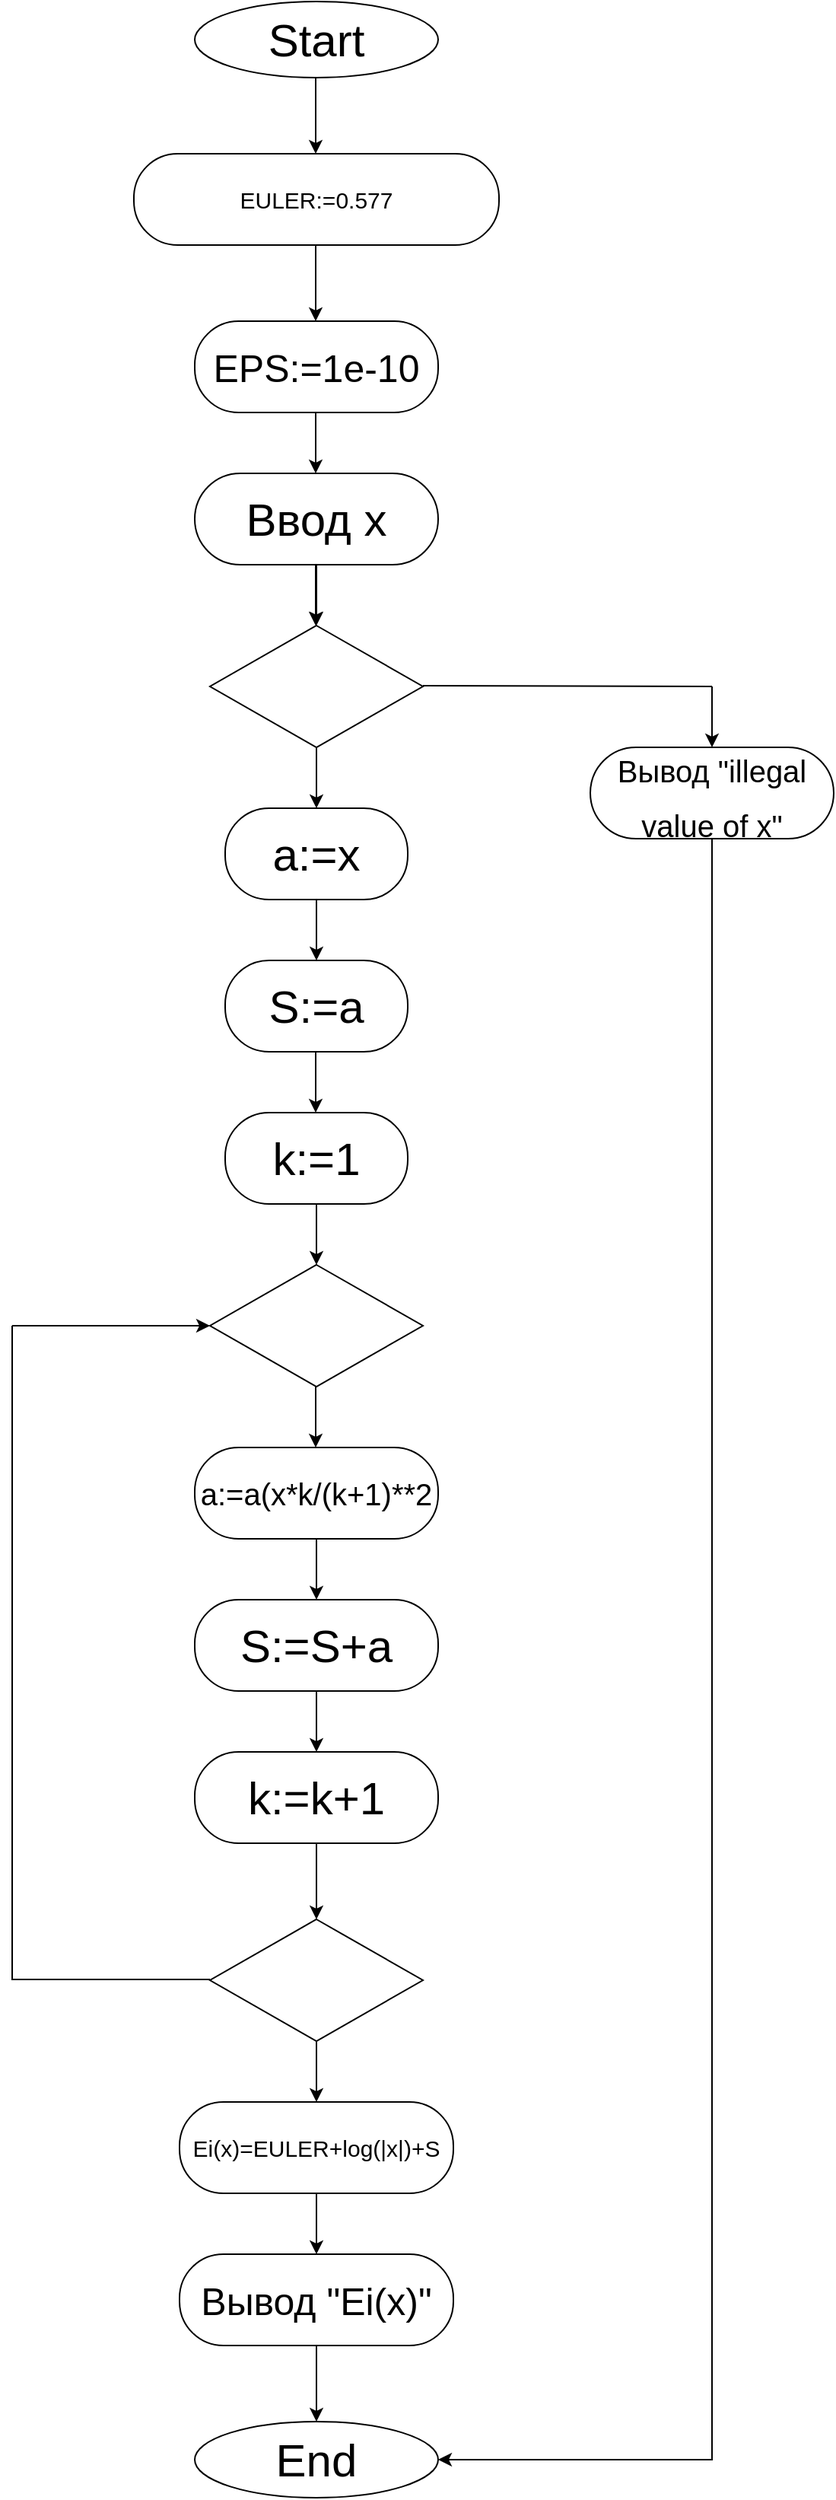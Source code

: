 <mxfile version="14.6.6" type="github">
  <diagram id="C5RBs43oDa-KdzZeNtuy" name="Page-1">
    <mxGraphModel dx="740" dy="1112" grid="1" gridSize="10" guides="1" tooltips="1" connect="1" arrows="1" fold="1" page="1" pageScale="1" pageWidth="827" pageHeight="1169" math="0" shadow="0">
      <root>
        <mxCell id="WIyWlLk6GJQsqaUBKTNV-0" />
        <mxCell id="WIyWlLk6GJQsqaUBKTNV-1" parent="WIyWlLk6GJQsqaUBKTNV-0" />
        <mxCell id="GGegHECe6kRys-44wubm-0" value="Start" style="ellipse;whiteSpace=wrap;html=1;fontSize=30;" vertex="1" parent="WIyWlLk6GJQsqaUBKTNV-1">
          <mxGeometry x="280" y="10" width="160" height="50" as="geometry" />
        </mxCell>
        <mxCell id="GGegHECe6kRys-44wubm-1" value="" style="endArrow=classic;html=1;fontSize=30;" edge="1" parent="WIyWlLk6GJQsqaUBKTNV-1">
          <mxGeometry width="50" height="50" relative="1" as="geometry">
            <mxPoint x="359.5" y="60" as="sourcePoint" />
            <mxPoint x="359.5" y="110" as="targetPoint" />
          </mxGeometry>
        </mxCell>
        <mxCell id="GGegHECe6kRys-44wubm-13" value="" style="edgeStyle=orthogonalEdgeStyle;rounded=0;orthogonalLoop=1;jettySize=auto;html=1;fontSize=25;" edge="1" parent="WIyWlLk6GJQsqaUBKTNV-1" source="GGegHECe6kRys-44wubm-2" target="GGegHECe6kRys-44wubm-4">
          <mxGeometry relative="1" as="geometry" />
        </mxCell>
        <mxCell id="GGegHECe6kRys-44wubm-2" value="Ввод x" style="rounded=1;whiteSpace=wrap;html=1;fontSize=30;arcSize=50;" vertex="1" parent="WIyWlLk6GJQsqaUBKTNV-1">
          <mxGeometry x="280" y="320" width="160" height="60" as="geometry" />
        </mxCell>
        <mxCell id="GGegHECe6kRys-44wubm-3" value="" style="endArrow=classic;html=1;fontSize=30;" edge="1" parent="WIyWlLk6GJQsqaUBKTNV-1">
          <mxGeometry width="50" height="50" relative="1" as="geometry">
            <mxPoint x="359.5" y="380" as="sourcePoint" />
            <mxPoint x="359.5" y="420" as="targetPoint" />
          </mxGeometry>
        </mxCell>
        <mxCell id="GGegHECe6kRys-44wubm-4" value="" style="rhombus;whiteSpace=wrap;html=1;fontSize=30;" vertex="1" parent="WIyWlLk6GJQsqaUBKTNV-1">
          <mxGeometry x="290" y="420" width="140" height="80" as="geometry" />
        </mxCell>
        <mxCell id="GGegHECe6kRys-44wubm-6" value="" style="endArrow=none;html=1;fontSize=30;" edge="1" parent="WIyWlLk6GJQsqaUBKTNV-1">
          <mxGeometry width="50" height="50" relative="1" as="geometry">
            <mxPoint x="430" y="459.5" as="sourcePoint" />
            <mxPoint x="620" y="460" as="targetPoint" />
          </mxGeometry>
        </mxCell>
        <mxCell id="GGegHECe6kRys-44wubm-7" value="" style="endArrow=classic;html=1;fontSize=30;" edge="1" parent="WIyWlLk6GJQsqaUBKTNV-1">
          <mxGeometry width="50" height="50" relative="1" as="geometry">
            <mxPoint x="620" y="460" as="sourcePoint" />
            <mxPoint x="620" y="500" as="targetPoint" />
          </mxGeometry>
        </mxCell>
        <mxCell id="GGegHECe6kRys-44wubm-51" style="edgeStyle=orthogonalEdgeStyle;rounded=0;orthogonalLoop=1;jettySize=auto;html=1;exitX=0.5;exitY=1;exitDx=0;exitDy=0;fontSize=25;entryX=1;entryY=0.5;entryDx=0;entryDy=0;" edge="1" parent="WIyWlLk6GJQsqaUBKTNV-1" source="GGegHECe6kRys-44wubm-8" target="GGegHECe6kRys-44wubm-49">
          <mxGeometry relative="1" as="geometry">
            <mxPoint x="620" y="1640" as="targetPoint" />
            <Array as="points">
              <mxPoint x="620" y="1625" />
            </Array>
          </mxGeometry>
        </mxCell>
        <mxCell id="GGegHECe6kRys-44wubm-8" value="&lt;span style=&quot;font-size: 20px&quot;&gt;Вывод &quot;illegal value of x&quot;&lt;/span&gt;" style="rounded=1;whiteSpace=wrap;html=1;fontSize=30;arcSize=50;" vertex="1" parent="WIyWlLk6GJQsqaUBKTNV-1">
          <mxGeometry x="540" y="500" width="160" height="60" as="geometry" />
        </mxCell>
        <mxCell id="GGegHECe6kRys-44wubm-9" value="" style="endArrow=classic;html=1;fontSize=30;" edge="1" parent="WIyWlLk6GJQsqaUBKTNV-1">
          <mxGeometry width="50" height="50" relative="1" as="geometry">
            <mxPoint x="359.5" y="270" as="sourcePoint" />
            <mxPoint x="359.5" y="320" as="targetPoint" />
          </mxGeometry>
        </mxCell>
        <mxCell id="GGegHECe6kRys-44wubm-10" value="EULER:=0.577" style="rounded=1;whiteSpace=wrap;html=1;fontSize=15;arcSize=48;" vertex="1" parent="WIyWlLk6GJQsqaUBKTNV-1">
          <mxGeometry x="240" y="110" width="240" height="60" as="geometry" />
        </mxCell>
        <mxCell id="GGegHECe6kRys-44wubm-11" value="" style="endArrow=classic;html=1;fontSize=30;" edge="1" parent="WIyWlLk6GJQsqaUBKTNV-1">
          <mxGeometry width="50" height="50" relative="1" as="geometry">
            <mxPoint x="359.5" y="170" as="sourcePoint" />
            <mxPoint x="359.5" y="220" as="targetPoint" />
          </mxGeometry>
        </mxCell>
        <mxCell id="GGegHECe6kRys-44wubm-12" value="EPS:=1e-10" style="rounded=1;whiteSpace=wrap;html=1;fontSize=25;arcSize=48;" vertex="1" parent="WIyWlLk6GJQsqaUBKTNV-1">
          <mxGeometry x="280" y="220" width="160" height="60" as="geometry" />
        </mxCell>
        <mxCell id="GGegHECe6kRys-44wubm-15" value="" style="endArrow=classic;html=1;fontSize=25;exitX=0.5;exitY=1;exitDx=0;exitDy=0;entryX=0.5;entryY=0;entryDx=0;entryDy=0;" edge="1" parent="WIyWlLk6GJQsqaUBKTNV-1" source="GGegHECe6kRys-44wubm-4" target="GGegHECe6kRys-44wubm-16">
          <mxGeometry width="50" height="50" relative="1" as="geometry">
            <mxPoint x="350" y="570" as="sourcePoint" />
            <mxPoint x="360" y="530" as="targetPoint" />
          </mxGeometry>
        </mxCell>
        <mxCell id="GGegHECe6kRys-44wubm-16" value="a:=x" style="rounded=1;whiteSpace=wrap;html=1;fontSize=30;arcSize=48;" vertex="1" parent="WIyWlLk6GJQsqaUBKTNV-1">
          <mxGeometry x="300" y="540" width="120" height="60" as="geometry" />
        </mxCell>
        <mxCell id="GGegHECe6kRys-44wubm-18" value="" style="endArrow=classic;html=1;fontSize=30;" edge="1" parent="WIyWlLk6GJQsqaUBKTNV-1">
          <mxGeometry width="50" height="50" relative="1" as="geometry">
            <mxPoint x="360" y="600" as="sourcePoint" />
            <mxPoint x="360" y="640" as="targetPoint" />
          </mxGeometry>
        </mxCell>
        <mxCell id="GGegHECe6kRys-44wubm-19" value="S:=a" style="rounded=1;whiteSpace=wrap;html=1;fontSize=30;arcSize=48;" vertex="1" parent="WIyWlLk6GJQsqaUBKTNV-1">
          <mxGeometry x="300" y="640" width="120" height="60" as="geometry" />
        </mxCell>
        <mxCell id="GGegHECe6kRys-44wubm-20" value="" style="endArrow=classic;html=1;fontSize=30;" edge="1" parent="WIyWlLk6GJQsqaUBKTNV-1">
          <mxGeometry width="50" height="50" relative="1" as="geometry">
            <mxPoint x="359.5" y="700" as="sourcePoint" />
            <mxPoint x="359.5" y="740" as="targetPoint" />
          </mxGeometry>
        </mxCell>
        <mxCell id="GGegHECe6kRys-44wubm-21" value="k:=1" style="rounded=1;whiteSpace=wrap;html=1;fontSize=30;arcSize=48;" vertex="1" parent="WIyWlLk6GJQsqaUBKTNV-1">
          <mxGeometry x="300" y="740" width="120" height="60" as="geometry" />
        </mxCell>
        <mxCell id="GGegHECe6kRys-44wubm-24" value="" style="endArrow=classic;html=1;fontSize=30;" edge="1" parent="WIyWlLk6GJQsqaUBKTNV-1">
          <mxGeometry width="50" height="50" relative="1" as="geometry">
            <mxPoint x="360" y="800" as="sourcePoint" />
            <mxPoint x="360" y="840" as="targetPoint" />
          </mxGeometry>
        </mxCell>
        <mxCell id="GGegHECe6kRys-44wubm-26" value="" style="rhombus;whiteSpace=wrap;html=1;fontSize=30;" vertex="1" parent="WIyWlLk6GJQsqaUBKTNV-1">
          <mxGeometry x="290" y="840" width="140" height="80" as="geometry" />
        </mxCell>
        <mxCell id="GGegHECe6kRys-44wubm-27" value="" style="endArrow=none;html=1;fontSize=30;" edge="1" parent="WIyWlLk6GJQsqaUBKTNV-1">
          <mxGeometry width="50" height="50" relative="1" as="geometry">
            <mxPoint x="160" y="1309.5" as="sourcePoint" />
            <mxPoint x="290" y="1309.5" as="targetPoint" />
          </mxGeometry>
        </mxCell>
        <mxCell id="GGegHECe6kRys-44wubm-28" value="" style="endArrow=none;html=1;fontSize=30;" edge="1" parent="WIyWlLk6GJQsqaUBKTNV-1">
          <mxGeometry width="50" height="50" relative="1" as="geometry">
            <mxPoint x="160" y="1310" as="sourcePoint" />
            <mxPoint x="160" y="880" as="targetPoint" />
          </mxGeometry>
        </mxCell>
        <mxCell id="GGegHECe6kRys-44wubm-29" value="" style="endArrow=classic;html=1;fontSize=30;entryX=0;entryY=0.5;entryDx=0;entryDy=0;" edge="1" parent="WIyWlLk6GJQsqaUBKTNV-1" target="GGegHECe6kRys-44wubm-26">
          <mxGeometry width="50" height="50" relative="1" as="geometry">
            <mxPoint x="160" y="880" as="sourcePoint" />
            <mxPoint x="210" y="410" as="targetPoint" />
          </mxGeometry>
        </mxCell>
        <mxCell id="GGegHECe6kRys-44wubm-40" style="edgeStyle=orthogonalEdgeStyle;rounded=0;orthogonalLoop=1;jettySize=auto;html=1;exitX=0.5;exitY=1;exitDx=0;exitDy=0;fontSize=20;entryX=0.5;entryY=0;entryDx=0;entryDy=0;" edge="1" parent="WIyWlLk6GJQsqaUBKTNV-1" source="GGegHECe6kRys-44wubm-30" target="GGegHECe6kRys-44wubm-31">
          <mxGeometry relative="1" as="geometry">
            <mxPoint x="360" y="1150" as="targetPoint" />
          </mxGeometry>
        </mxCell>
        <mxCell id="GGegHECe6kRys-44wubm-30" value="S:=S+a" style="rounded=1;whiteSpace=wrap;html=1;fontSize=30;arcSize=48;" vertex="1" parent="WIyWlLk6GJQsqaUBKTNV-1">
          <mxGeometry x="280" y="1060" width="160" height="60" as="geometry" />
        </mxCell>
        <mxCell id="GGegHECe6kRys-44wubm-42" style="edgeStyle=orthogonalEdgeStyle;rounded=0;orthogonalLoop=1;jettySize=auto;html=1;exitX=0.5;exitY=1;exitDx=0;exitDy=0;entryX=0.5;entryY=0;entryDx=0;entryDy=0;fontSize=20;" edge="1" parent="WIyWlLk6GJQsqaUBKTNV-1" source="GGegHECe6kRys-44wubm-31" target="GGegHECe6kRys-44wubm-41">
          <mxGeometry relative="1" as="geometry" />
        </mxCell>
        <mxCell id="GGegHECe6kRys-44wubm-31" value="k:=k+1" style="rounded=1;whiteSpace=wrap;html=1;fontSize=30;arcSize=48;" vertex="1" parent="WIyWlLk6GJQsqaUBKTNV-1">
          <mxGeometry x="280" y="1160" width="160" height="60" as="geometry" />
        </mxCell>
        <mxCell id="GGegHECe6kRys-44wubm-38" style="edgeStyle=orthogonalEdgeStyle;rounded=0;orthogonalLoop=1;jettySize=auto;html=1;exitX=0.5;exitY=1;exitDx=0;exitDy=0;entryX=0.5;entryY=0;entryDx=0;entryDy=0;fontSize=20;" edge="1" parent="WIyWlLk6GJQsqaUBKTNV-1" source="GGegHECe6kRys-44wubm-33">
          <mxGeometry relative="1" as="geometry">
            <mxPoint x="360" y="1060" as="targetPoint" />
          </mxGeometry>
        </mxCell>
        <mxCell id="GGegHECe6kRys-44wubm-33" value="a:=a(x*k/(k+1)**2" style="rounded=1;whiteSpace=wrap;html=1;fontSize=20;arcSize=48;" vertex="1" parent="WIyWlLk6GJQsqaUBKTNV-1">
          <mxGeometry x="280" y="960" width="160" height="60" as="geometry" />
        </mxCell>
        <mxCell id="GGegHECe6kRys-44wubm-34" value="" style="endArrow=classic;html=1;fontSize=30;" edge="1" parent="WIyWlLk6GJQsqaUBKTNV-1">
          <mxGeometry width="50" height="50" relative="1" as="geometry">
            <mxPoint x="359.5" y="920" as="sourcePoint" />
            <mxPoint x="359.5" y="960" as="targetPoint" />
          </mxGeometry>
        </mxCell>
        <mxCell id="GGegHECe6kRys-44wubm-45" style="edgeStyle=orthogonalEdgeStyle;rounded=0;orthogonalLoop=1;jettySize=auto;html=1;exitX=0.5;exitY=1;exitDx=0;exitDy=0;entryX=0.5;entryY=0;entryDx=0;entryDy=0;fontSize=15;" edge="1" parent="WIyWlLk6GJQsqaUBKTNV-1" source="GGegHECe6kRys-44wubm-41" target="GGegHECe6kRys-44wubm-43">
          <mxGeometry relative="1" as="geometry" />
        </mxCell>
        <mxCell id="GGegHECe6kRys-44wubm-41" value="" style="rhombus;whiteSpace=wrap;html=1;fontSize=30;" vertex="1" parent="WIyWlLk6GJQsqaUBKTNV-1">
          <mxGeometry x="290" y="1270" width="140" height="80" as="geometry" />
        </mxCell>
        <mxCell id="GGegHECe6kRys-44wubm-47" style="edgeStyle=orthogonalEdgeStyle;rounded=0;orthogonalLoop=1;jettySize=auto;html=1;exitX=0.5;exitY=1;exitDx=0;exitDy=0;entryX=0.5;entryY=0;entryDx=0;entryDy=0;fontSize=25;" edge="1" parent="WIyWlLk6GJQsqaUBKTNV-1" source="GGegHECe6kRys-44wubm-43" target="GGegHECe6kRys-44wubm-46">
          <mxGeometry relative="1" as="geometry" />
        </mxCell>
        <mxCell id="GGegHECe6kRys-44wubm-43" value="Ei(x)=EULER+log(|x|)+S" style="rounded=1;whiteSpace=wrap;html=1;fontSize=15;arcSize=48;" vertex="1" parent="WIyWlLk6GJQsqaUBKTNV-1">
          <mxGeometry x="270" y="1390" width="180" height="60" as="geometry" />
        </mxCell>
        <mxCell id="GGegHECe6kRys-44wubm-50" style="edgeStyle=orthogonalEdgeStyle;rounded=0;orthogonalLoop=1;jettySize=auto;html=1;exitX=0.5;exitY=1;exitDx=0;exitDy=0;entryX=0.5;entryY=0;entryDx=0;entryDy=0;fontSize=25;" edge="1" parent="WIyWlLk6GJQsqaUBKTNV-1" source="GGegHECe6kRys-44wubm-46" target="GGegHECe6kRys-44wubm-49">
          <mxGeometry relative="1" as="geometry" />
        </mxCell>
        <mxCell id="GGegHECe6kRys-44wubm-46" value="&lt;font style=&quot;font-size: 25px;&quot;&gt;Вывод &quot;Ei(x)&quot;&lt;/font&gt;" style="rounded=1;whiteSpace=wrap;html=1;fontSize=25;arcSize=48;" vertex="1" parent="WIyWlLk6GJQsqaUBKTNV-1">
          <mxGeometry x="270" y="1490" width="180" height="60" as="geometry" />
        </mxCell>
        <mxCell id="GGegHECe6kRys-44wubm-49" value="End" style="ellipse;whiteSpace=wrap;html=1;fontSize=30;" vertex="1" parent="WIyWlLk6GJQsqaUBKTNV-1">
          <mxGeometry x="280" y="1600" width="160" height="50" as="geometry" />
        </mxCell>
      </root>
    </mxGraphModel>
  </diagram>
</mxfile>
